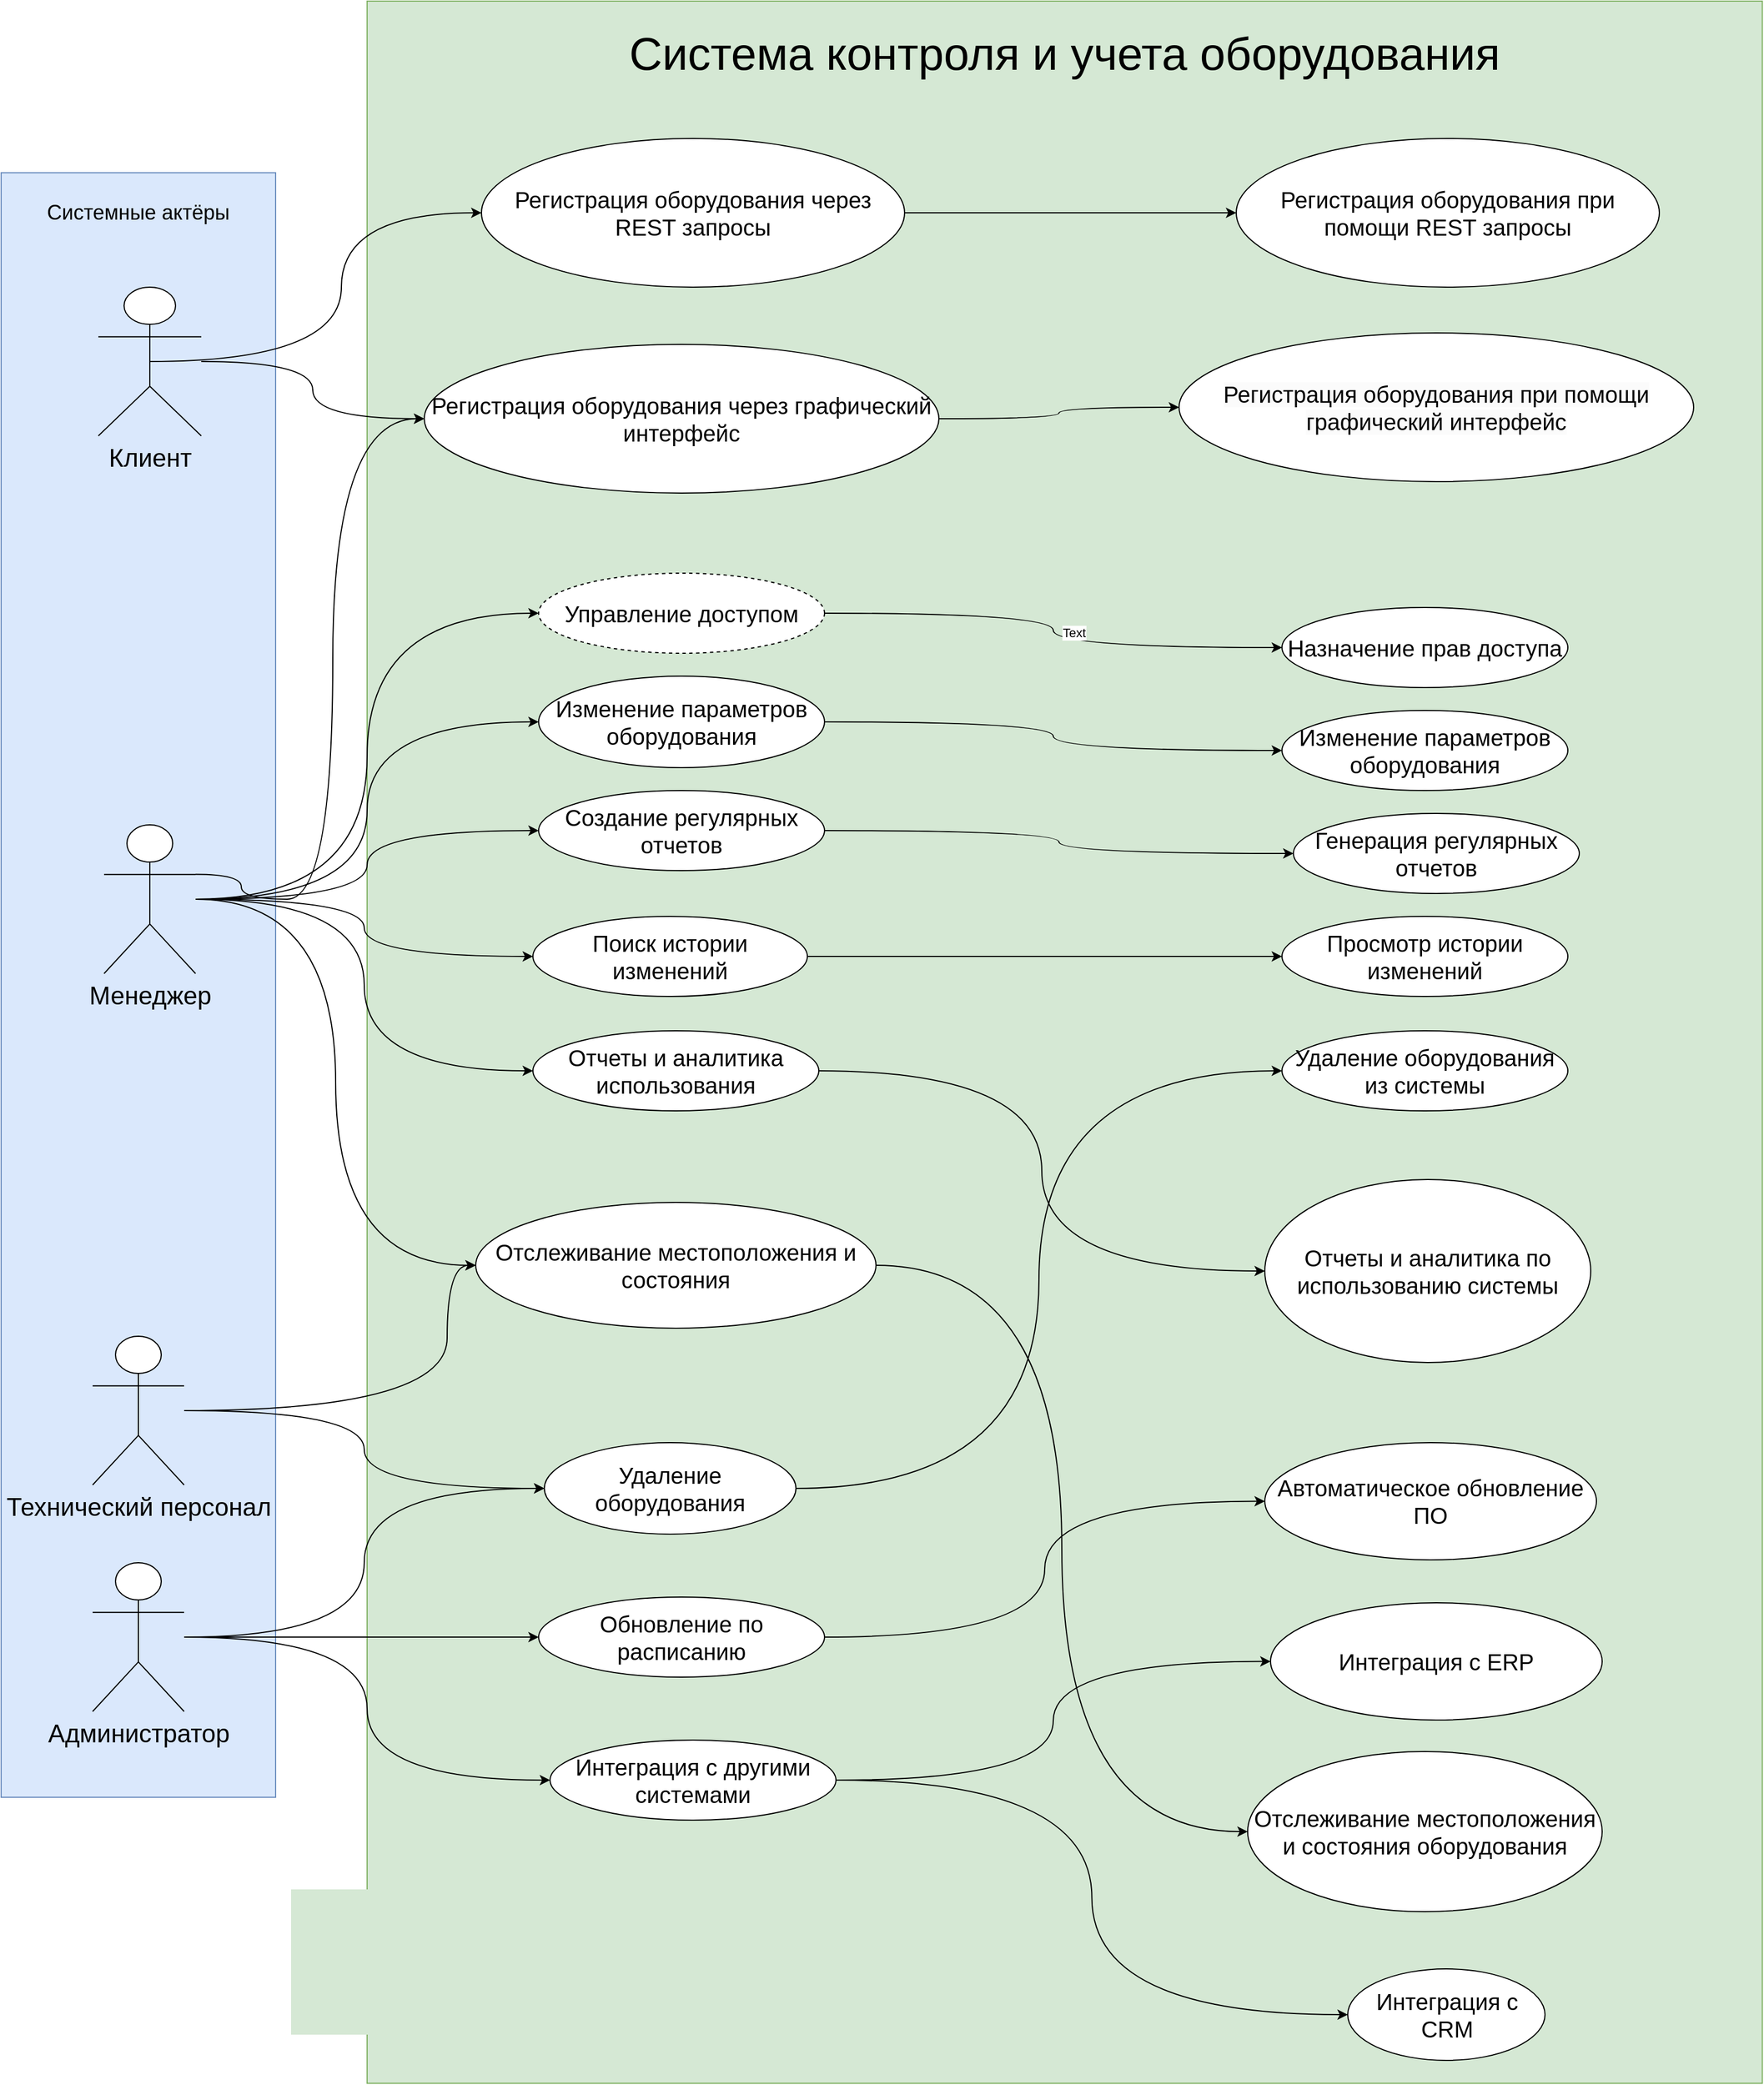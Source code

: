 <mxfile version="24.5.4" type="device">
  <diagram id="TeYD5Dic2ttMKsgb1yTV" name="UML-диаграмма">
    <mxGraphModel dx="3447" dy="1523" grid="1" gridSize="10" guides="1" tooltips="1" connect="1" arrows="1" fold="1" page="1" pageScale="1" pageWidth="1169" pageHeight="827" math="0" shadow="0">
      <root>
        <mxCell id="0" />
        <mxCell id="1" parent="0" />
        <mxCell id="WQ00Hsq1fqZbIKB25Z4R-1" value="" style="rounded=0;whiteSpace=wrap;html=1;fillColor=#d5e8d4;strokeColor=#82b366;" vertex="1" parent="1">
          <mxGeometry x="1040" y="100" width="1220" height="1820" as="geometry" />
        </mxCell>
        <mxCell id="WQ00Hsq1fqZbIKB25Z4R-2" value="" style="rounded=0;whiteSpace=wrap;html=1;fillColor=#dae8fc;strokeColor=#6c8ebf;" vertex="1" parent="1">
          <mxGeometry x="720" y="250" width="240" height="1420" as="geometry" />
        </mxCell>
        <mxCell id="WQ00Hsq1fqZbIKB25Z4R-3" style="edgeStyle=orthogonalEdgeStyle;rounded=0;orthogonalLoop=1;jettySize=auto;html=1;exitX=0.5;exitY=0.5;exitDx=0;exitDy=0;exitPerimeter=0;entryX=0;entryY=0.5;entryDx=0;entryDy=0;curved=1;" edge="1" parent="1" source="WQ00Hsq1fqZbIKB25Z4R-5" target="WQ00Hsq1fqZbIKB25Z4R-15">
          <mxGeometry relative="1" as="geometry" />
        </mxCell>
        <mxCell id="WQ00Hsq1fqZbIKB25Z4R-4" style="edgeStyle=orthogonalEdgeStyle;rounded=0;orthogonalLoop=1;jettySize=auto;html=1;curved=1;" edge="1" parent="1" source="WQ00Hsq1fqZbIKB25Z4R-5" target="WQ00Hsq1fqZbIKB25Z4R-17">
          <mxGeometry relative="1" as="geometry" />
        </mxCell>
        <mxCell id="WQ00Hsq1fqZbIKB25Z4R-5" value="Клиент" style="shape=umlActor;verticalLabelPosition=bottom;verticalAlign=top;html=1;outlineConnect=0;fontSize=22;" vertex="1" parent="1">
          <mxGeometry x="805" y="350" width="90" height="130" as="geometry" />
        </mxCell>
        <mxCell id="WQ00Hsq1fqZbIKB25Z4R-6" style="edgeStyle=orthogonalEdgeStyle;rounded=0;orthogonalLoop=1;jettySize=auto;html=1;entryX=0;entryY=0.5;entryDx=0;entryDy=0;exitX=1;exitY=0.333;exitDx=0;exitDy=0;exitPerimeter=0;curved=1;" edge="1" parent="1" source="WQ00Hsq1fqZbIKB25Z4R-13" target="WQ00Hsq1fqZbIKB25Z4R-17">
          <mxGeometry relative="1" as="geometry">
            <mxPoint x="990" y="850" as="sourcePoint" />
            <Array as="points">
              <mxPoint x="930" y="885" />
              <mxPoint x="1010" y="885" />
              <mxPoint x="1010" y="465" />
            </Array>
          </mxGeometry>
        </mxCell>
        <mxCell id="WQ00Hsq1fqZbIKB25Z4R-7" style="edgeStyle=orthogonalEdgeStyle;rounded=0;orthogonalLoop=1;jettySize=auto;html=1;entryX=0;entryY=0.5;entryDx=0;entryDy=0;curved=1;" edge="1" parent="1" source="WQ00Hsq1fqZbIKB25Z4R-13" target="WQ00Hsq1fqZbIKB25Z4R-22">
          <mxGeometry relative="1" as="geometry" />
        </mxCell>
        <mxCell id="WQ00Hsq1fqZbIKB25Z4R-8" style="edgeStyle=orthogonalEdgeStyle;rounded=0;orthogonalLoop=1;jettySize=auto;html=1;entryX=0;entryY=0.5;entryDx=0;entryDy=0;curved=1;" edge="1" parent="1" source="WQ00Hsq1fqZbIKB25Z4R-13" target="WQ00Hsq1fqZbIKB25Z4R-28">
          <mxGeometry relative="1" as="geometry" />
        </mxCell>
        <mxCell id="WQ00Hsq1fqZbIKB25Z4R-9" style="edgeStyle=orthogonalEdgeStyle;rounded=0;orthogonalLoop=1;jettySize=auto;html=1;entryX=0;entryY=0.5;entryDx=0;entryDy=0;curved=1;" edge="1" parent="1" source="WQ00Hsq1fqZbIKB25Z4R-13" target="WQ00Hsq1fqZbIKB25Z4R-30">
          <mxGeometry relative="1" as="geometry" />
        </mxCell>
        <mxCell id="WQ00Hsq1fqZbIKB25Z4R-10" style="edgeStyle=orthogonalEdgeStyle;rounded=0;orthogonalLoop=1;jettySize=auto;html=1;entryX=0;entryY=0.5;entryDx=0;entryDy=0;curved=1;" edge="1" parent="1" source="WQ00Hsq1fqZbIKB25Z4R-13" target="WQ00Hsq1fqZbIKB25Z4R-26">
          <mxGeometry relative="1" as="geometry" />
        </mxCell>
        <mxCell id="WQ00Hsq1fqZbIKB25Z4R-11" style="edgeStyle=orthogonalEdgeStyle;rounded=0;orthogonalLoop=1;jettySize=auto;html=1;entryX=0;entryY=0.5;entryDx=0;entryDy=0;curved=1;" edge="1" parent="1" source="WQ00Hsq1fqZbIKB25Z4R-13" target="WQ00Hsq1fqZbIKB25Z4R-24">
          <mxGeometry relative="1" as="geometry" />
        </mxCell>
        <mxCell id="WQ00Hsq1fqZbIKB25Z4R-12" style="edgeStyle=orthogonalEdgeStyle;rounded=0;orthogonalLoop=1;jettySize=auto;html=1;entryX=0;entryY=0.5;entryDx=0;entryDy=0;curved=1;" edge="1" parent="1" source="WQ00Hsq1fqZbIKB25Z4R-13" target="WQ00Hsq1fqZbIKB25Z4R-32">
          <mxGeometry relative="1" as="geometry" />
        </mxCell>
        <mxCell id="WQ00Hsq1fqZbIKB25Z4R-13" value="Менеджер" style="shape=umlActor;verticalLabelPosition=bottom;verticalAlign=top;html=1;outlineConnect=0;fontSize=22;" vertex="1" parent="1">
          <mxGeometry x="810" y="820" width="80" height="130" as="geometry" />
        </mxCell>
        <mxCell id="WQ00Hsq1fqZbIKB25Z4R-14" style="edgeStyle=orthogonalEdgeStyle;rounded=0;orthogonalLoop=1;jettySize=auto;html=1;entryX=0;entryY=0.5;entryDx=0;entryDy=0;curved=1;" edge="1" parent="1" source="WQ00Hsq1fqZbIKB25Z4R-15" target="WQ00Hsq1fqZbIKB25Z4R-19">
          <mxGeometry relative="1" as="geometry" />
        </mxCell>
        <mxCell id="WQ00Hsq1fqZbIKB25Z4R-15" value="Регистрация оборудования через REST запросы" style="ellipse;whiteSpace=wrap;html=1;fontSize=20;" vertex="1" parent="1">
          <mxGeometry x="1140" y="220" width="370" height="130" as="geometry" />
        </mxCell>
        <mxCell id="WQ00Hsq1fqZbIKB25Z4R-16" style="edgeStyle=orthogonalEdgeStyle;rounded=0;orthogonalLoop=1;jettySize=auto;html=1;entryX=0;entryY=0.5;entryDx=0;entryDy=0;curved=1;" edge="1" parent="1" source="WQ00Hsq1fqZbIKB25Z4R-17" target="WQ00Hsq1fqZbIKB25Z4R-18">
          <mxGeometry relative="1" as="geometry" />
        </mxCell>
        <mxCell id="WQ00Hsq1fqZbIKB25Z4R-17" value="Регистрация оборудования через графический интерфейс" style="ellipse;whiteSpace=wrap;html=1;fontSize=20;" vertex="1" parent="1">
          <mxGeometry x="1090" y="400" width="450" height="130" as="geometry" />
        </mxCell>
        <mxCell id="WQ00Hsq1fqZbIKB25Z4R-18" value="&lt;br&gt;&lt;span style=&quot;color: rgb(0, 0, 0); font-family: Helvetica; font-size: 20px; font-style: normal; font-variant-ligatures: normal; font-variant-caps: normal; font-weight: 400; letter-spacing: normal; orphans: 2; text-align: center; text-indent: 0px; text-transform: none; widows: 2; word-spacing: 0px; -webkit-text-stroke-width: 0px; white-space: normal; background-color: rgb(251, 251, 251); text-decoration-thickness: initial; text-decoration-style: initial; text-decoration-color: initial; display: inline !important; float: none;&quot;&gt;Регистрация оборудования при помощи графический интерфейс&lt;/span&gt;&lt;div&gt;&lt;br/&gt;&lt;/div&gt;" style="ellipse;whiteSpace=wrap;html=1;" vertex="1" parent="1">
          <mxGeometry x="1750" y="390" width="450" height="130" as="geometry" />
        </mxCell>
        <mxCell id="WQ00Hsq1fqZbIKB25Z4R-19" value="&lt;span style=&quot;font-size: 20px;&quot;&gt;Регистрация оборудования при помощи REST запросы&lt;/span&gt;" style="ellipse;whiteSpace=wrap;html=1;" vertex="1" parent="1">
          <mxGeometry x="1800" y="220" width="370" height="130" as="geometry" />
        </mxCell>
        <mxCell id="WQ00Hsq1fqZbIKB25Z4R-20" style="edgeStyle=orthogonalEdgeStyle;rounded=0;orthogonalLoop=1;jettySize=auto;html=1;entryX=0;entryY=0.5;entryDx=0;entryDy=0;curved=1;" edge="1" parent="1" source="WQ00Hsq1fqZbIKB25Z4R-22" target="WQ00Hsq1fqZbIKB25Z4R-37">
          <mxGeometry relative="1" as="geometry">
            <mxPoint x="1690.0" y="650" as="targetPoint" />
          </mxGeometry>
        </mxCell>
        <mxCell id="WQ00Hsq1fqZbIKB25Z4R-21" value="Text" style="edgeLabel;html=1;align=center;verticalAlign=middle;resizable=0;points=[];" vertex="1" connectable="0" parent="WQ00Hsq1fqZbIKB25Z4R-20">
          <mxGeometry x="0.157" y="13" relative="1" as="geometry">
            <mxPoint x="-1" as="offset" />
          </mxGeometry>
        </mxCell>
        <mxCell id="WQ00Hsq1fqZbIKB25Z4R-22" value="Управление доступом" style="ellipse;whiteSpace=wrap;html=1;dashed=1;fontSize=20;" vertex="1" parent="1">
          <mxGeometry x="1190" y="600" width="250" height="70" as="geometry" />
        </mxCell>
        <mxCell id="WQ00Hsq1fqZbIKB25Z4R-23" style="edgeStyle=orthogonalEdgeStyle;rounded=0;orthogonalLoop=1;jettySize=auto;html=1;entryX=0;entryY=0.5;entryDx=0;entryDy=0;curved=1;" edge="1" parent="1" source="WQ00Hsq1fqZbIKB25Z4R-24" target="WQ00Hsq1fqZbIKB25Z4R-38">
          <mxGeometry relative="1" as="geometry" />
        </mxCell>
        <mxCell id="WQ00Hsq1fqZbIKB25Z4R-24" value="Отчеты и аналитика использования" style="ellipse;whiteSpace=wrap;html=1;fontSize=20;" vertex="1" parent="1">
          <mxGeometry x="1185" y="1000" width="250" height="70" as="geometry" />
        </mxCell>
        <mxCell id="WQ00Hsq1fqZbIKB25Z4R-25" style="edgeStyle=orthogonalEdgeStyle;rounded=0;orthogonalLoop=1;jettySize=auto;html=1;curved=1;" edge="1" parent="1" source="WQ00Hsq1fqZbIKB25Z4R-26" target="WQ00Hsq1fqZbIKB25Z4R-34">
          <mxGeometry relative="1" as="geometry" />
        </mxCell>
        <mxCell id="WQ00Hsq1fqZbIKB25Z4R-26" value="Поиск истории изменений" style="ellipse;whiteSpace=wrap;html=1;fontSize=20;" vertex="1" parent="1">
          <mxGeometry x="1185" y="900" width="240" height="70" as="geometry" />
        </mxCell>
        <mxCell id="WQ00Hsq1fqZbIKB25Z4R-27" style="edgeStyle=orthogonalEdgeStyle;rounded=0;orthogonalLoop=1;jettySize=auto;html=1;curved=1;" edge="1" parent="1" source="WQ00Hsq1fqZbIKB25Z4R-28" target="WQ00Hsq1fqZbIKB25Z4R-36">
          <mxGeometry relative="1" as="geometry" />
        </mxCell>
        <mxCell id="WQ00Hsq1fqZbIKB25Z4R-28" value="Изменение параметров оборудования" style="ellipse;whiteSpace=wrap;html=1;fontSize=20;" vertex="1" parent="1">
          <mxGeometry x="1190" y="690" width="250" height="80" as="geometry" />
        </mxCell>
        <mxCell id="WQ00Hsq1fqZbIKB25Z4R-29" style="edgeStyle=orthogonalEdgeStyle;rounded=0;orthogonalLoop=1;jettySize=auto;html=1;curved=1;" edge="1" parent="1" source="WQ00Hsq1fqZbIKB25Z4R-30" target="WQ00Hsq1fqZbIKB25Z4R-35">
          <mxGeometry relative="1" as="geometry" />
        </mxCell>
        <mxCell id="WQ00Hsq1fqZbIKB25Z4R-30" value="Создание регулярных отчетов" style="ellipse;whiteSpace=wrap;html=1;fontSize=20;" vertex="1" parent="1">
          <mxGeometry x="1190" y="790" width="250" height="70" as="geometry" />
        </mxCell>
        <mxCell id="WQ00Hsq1fqZbIKB25Z4R-31" style="edgeStyle=orthogonalEdgeStyle;rounded=0;orthogonalLoop=1;jettySize=auto;html=1;entryX=0;entryY=0.5;entryDx=0;entryDy=0;curved=1;" edge="1" parent="1" source="WQ00Hsq1fqZbIKB25Z4R-32" target="WQ00Hsq1fqZbIKB25Z4R-47">
          <mxGeometry relative="1" as="geometry" />
        </mxCell>
        <mxCell id="WQ00Hsq1fqZbIKB25Z4R-32" value="Отслеживание местоположения и состояния" style="ellipse;whiteSpace=wrap;html=1;fontSize=20;" vertex="1" parent="1">
          <mxGeometry x="1135" y="1150" width="350" height="110" as="geometry" />
        </mxCell>
        <mxCell id="WQ00Hsq1fqZbIKB25Z4R-33" value="Удаление оборудования из системы" style="ellipse;whiteSpace=wrap;html=1;fontSize=20;" vertex="1" parent="1">
          <mxGeometry x="1840" y="1000" width="250" height="70" as="geometry" />
        </mxCell>
        <mxCell id="WQ00Hsq1fqZbIKB25Z4R-34" value="Просмотр истории изменений" style="ellipse;whiteSpace=wrap;html=1;fontSize=20;" vertex="1" parent="1">
          <mxGeometry x="1840" y="900" width="250" height="70" as="geometry" />
        </mxCell>
        <mxCell id="WQ00Hsq1fqZbIKB25Z4R-35" value="Генерация регулярных отчетов" style="ellipse;whiteSpace=wrap;html=1;fontSize=20;" vertex="1" parent="1">
          <mxGeometry x="1850" y="810" width="250" height="70" as="geometry" />
        </mxCell>
        <mxCell id="WQ00Hsq1fqZbIKB25Z4R-36" value="Изменение параметров оборудования" style="ellipse;whiteSpace=wrap;html=1;fontSize=20;" vertex="1" parent="1">
          <mxGeometry x="1840" y="720" width="250" height="70" as="geometry" />
        </mxCell>
        <mxCell id="WQ00Hsq1fqZbIKB25Z4R-37" value="Назначение прав доступа" style="ellipse;whiteSpace=wrap;html=1;fontSize=20;" vertex="1" parent="1">
          <mxGeometry x="1840" y="630" width="250" height="70" as="geometry" />
        </mxCell>
        <mxCell id="WQ00Hsq1fqZbIKB25Z4R-38" value="Отчеты и аналитика по использованию системы" style="ellipse;whiteSpace=wrap;html=1;fontSize=20;" vertex="1" parent="1">
          <mxGeometry x="1825" y="1130" width="285" height="160" as="geometry" />
        </mxCell>
        <mxCell id="WQ00Hsq1fqZbIKB25Z4R-39" style="edgeStyle=orthogonalEdgeStyle;rounded=0;orthogonalLoop=1;jettySize=auto;html=1;entryX=0;entryY=0.5;entryDx=0;entryDy=0;curved=1;" edge="1" parent="1" source="WQ00Hsq1fqZbIKB25Z4R-40" target="WQ00Hsq1fqZbIKB25Z4R-33">
          <mxGeometry relative="1" as="geometry" />
        </mxCell>
        <mxCell id="WQ00Hsq1fqZbIKB25Z4R-40" value="Удаление оборудования" style="ellipse;whiteSpace=wrap;html=1;fontSize=20;" vertex="1" parent="1">
          <mxGeometry x="1195" y="1360" width="220" height="80" as="geometry" />
        </mxCell>
        <mxCell id="WQ00Hsq1fqZbIKB25Z4R-41" style="edgeStyle=orthogonalEdgeStyle;rounded=0;orthogonalLoop=1;jettySize=auto;html=1;entryX=0;entryY=0.5;entryDx=0;entryDy=0;curved=1;" edge="1" parent="1" source="WQ00Hsq1fqZbIKB25Z4R-43" target="WQ00Hsq1fqZbIKB25Z4R-46">
          <mxGeometry relative="1" as="geometry">
            <mxPoint x="1700.0" y="1690" as="targetPoint" />
          </mxGeometry>
        </mxCell>
        <mxCell id="WQ00Hsq1fqZbIKB25Z4R-42" style="edgeStyle=orthogonalEdgeStyle;rounded=0;orthogonalLoop=1;jettySize=auto;html=1;entryX=0;entryY=0.5;entryDx=0;entryDy=0;curved=1;" edge="1" parent="1" source="WQ00Hsq1fqZbIKB25Z4R-43" target="WQ00Hsq1fqZbIKB25Z4R-50">
          <mxGeometry relative="1" as="geometry" />
        </mxCell>
        <mxCell id="WQ00Hsq1fqZbIKB25Z4R-43" value="Интеграция с другими системами" style="ellipse;whiteSpace=wrap;html=1;fontSize=20;" vertex="1" parent="1">
          <mxGeometry x="1200" y="1620" width="250" height="70" as="geometry" />
        </mxCell>
        <mxCell id="WQ00Hsq1fqZbIKB25Z4R-44" style="edgeStyle=orthogonalEdgeStyle;rounded=0;orthogonalLoop=1;jettySize=auto;html=1;entryX=0;entryY=0.5;entryDx=0;entryDy=0;curved=1;" edge="1" parent="1" source="WQ00Hsq1fqZbIKB25Z4R-45" target="WQ00Hsq1fqZbIKB25Z4R-48">
          <mxGeometry relative="1" as="geometry" />
        </mxCell>
        <mxCell id="WQ00Hsq1fqZbIKB25Z4R-45" value="Обновление по расписанию" style="ellipse;whiteSpace=wrap;html=1;fontSize=20;" vertex="1" parent="1">
          <mxGeometry x="1190" y="1495" width="250" height="70" as="geometry" />
        </mxCell>
        <mxCell id="WQ00Hsq1fqZbIKB25Z4R-46" value="Интеграция с ERP" style="ellipse;whiteSpace=wrap;html=1;fontSize=20;" vertex="1" parent="1">
          <mxGeometry x="1830" y="1500" width="290" height="102.5" as="geometry" />
        </mxCell>
        <mxCell id="WQ00Hsq1fqZbIKB25Z4R-47" value="Отслеживание местоположения и состояния оборудования" style="ellipse;whiteSpace=wrap;html=1;fontSize=20;" vertex="1" parent="1">
          <mxGeometry x="1810" y="1630" width="310" height="140" as="geometry" />
        </mxCell>
        <mxCell id="WQ00Hsq1fqZbIKB25Z4R-48" value="&lt;span style=&quot;font-size: 20px;&quot;&gt;Автоматическое обновление ПО&lt;/span&gt;" style="ellipse;whiteSpace=wrap;html=1;" vertex="1" parent="1">
          <mxGeometry x="1825" y="1360" width="290" height="102.5" as="geometry" />
        </mxCell>
        <mxCell id="WQ00Hsq1fqZbIKB25Z4R-49" style="edgeStyle=orthogonalEdgeStyle;rounded=0;orthogonalLoop=1;jettySize=auto;html=1;exitX=0.5;exitY=1;exitDx=0;exitDy=0;" edge="1" parent="1" source="WQ00Hsq1fqZbIKB25Z4R-47" target="WQ00Hsq1fqZbIKB25Z4R-47">
          <mxGeometry relative="1" as="geometry" />
        </mxCell>
        <mxCell id="WQ00Hsq1fqZbIKB25Z4R-50" value="Интеграция с CRM" style="ellipse;whiteSpace=wrap;html=1;fontSize=20;" vertex="1" parent="1">
          <mxGeometry x="1897.5" y="1820" width="172.5" height="80" as="geometry" />
        </mxCell>
        <mxCell id="WQ00Hsq1fqZbIKB25Z4R-51" style="edgeStyle=orthogonalEdgeStyle;rounded=0;orthogonalLoop=1;jettySize=auto;html=1;entryX=0;entryY=0.5;entryDx=0;entryDy=0;curved=1;" edge="1" parent="1" source="WQ00Hsq1fqZbIKB25Z4R-54" target="WQ00Hsq1fqZbIKB25Z4R-40">
          <mxGeometry relative="1" as="geometry" />
        </mxCell>
        <mxCell id="WQ00Hsq1fqZbIKB25Z4R-52" style="edgeStyle=orthogonalEdgeStyle;rounded=0;orthogonalLoop=1;jettySize=auto;html=1;curved=1;" edge="1" parent="1" source="WQ00Hsq1fqZbIKB25Z4R-54" target="WQ00Hsq1fqZbIKB25Z4R-45">
          <mxGeometry relative="1" as="geometry" />
        </mxCell>
        <mxCell id="WQ00Hsq1fqZbIKB25Z4R-53" style="edgeStyle=orthogonalEdgeStyle;rounded=0;orthogonalLoop=1;jettySize=auto;html=1;entryX=0;entryY=0.5;entryDx=0;entryDy=0;curved=1;" edge="1" parent="1" source="WQ00Hsq1fqZbIKB25Z4R-54" target="WQ00Hsq1fqZbIKB25Z4R-43">
          <mxGeometry relative="1" as="geometry" />
        </mxCell>
        <mxCell id="WQ00Hsq1fqZbIKB25Z4R-54" value="Администратор" style="shape=umlActor;verticalLabelPosition=bottom;verticalAlign=top;html=1;outlineConnect=0;fontSize=22;" vertex="1" parent="1">
          <mxGeometry x="800" y="1465" width="80" height="130" as="geometry" />
        </mxCell>
        <mxCell id="WQ00Hsq1fqZbIKB25Z4R-55" style="edgeStyle=orthogonalEdgeStyle;rounded=0;orthogonalLoop=1;jettySize=auto;html=1;entryX=0;entryY=0.5;entryDx=0;entryDy=0;curved=1;" edge="1" parent="1" source="WQ00Hsq1fqZbIKB25Z4R-57" target="WQ00Hsq1fqZbIKB25Z4R-32">
          <mxGeometry relative="1" as="geometry">
            <mxPoint x="1172.5" y="1262.5" as="targetPoint" />
            <Array as="points">
              <mxPoint x="1110" y="1332" />
              <mxPoint x="1110" y="1205" />
            </Array>
          </mxGeometry>
        </mxCell>
        <mxCell id="WQ00Hsq1fqZbIKB25Z4R-56" style="edgeStyle=orthogonalEdgeStyle;rounded=0;orthogonalLoop=1;jettySize=auto;html=1;entryX=0;entryY=0.5;entryDx=0;entryDy=0;curved=1;" edge="1" parent="1" source="WQ00Hsq1fqZbIKB25Z4R-57" target="WQ00Hsq1fqZbIKB25Z4R-40">
          <mxGeometry relative="1" as="geometry" />
        </mxCell>
        <mxCell id="WQ00Hsq1fqZbIKB25Z4R-57" value="Технический персонал" style="shape=umlActor;verticalLabelPosition=bottom;verticalAlign=top;html=1;outlineConnect=0;fontSize=22;" vertex="1" parent="1">
          <mxGeometry x="800" y="1267" width="80" height="130" as="geometry" />
        </mxCell>
        <mxCell id="WQ00Hsq1fqZbIKB25Z4R-58" value="Системные актёры" style="text;html=1;align=center;verticalAlign=middle;whiteSpace=wrap;rounded=0;fontSize=18;" vertex="1" parent="1">
          <mxGeometry x="730" y="270" width="220" height="30" as="geometry" />
        </mxCell>
        <mxCell id="WQ00Hsq1fqZbIKB25Z4R-59" value="Система контроля и учета оборудования" style="text;html=1;align=center;verticalAlign=middle;whiteSpace=wrap;rounded=0;fontSize=40;" vertex="1" parent="1">
          <mxGeometry x="1255" y="130" width="790" height="30" as="geometry" />
        </mxCell>
      </root>
    </mxGraphModel>
  </diagram>
</mxfile>
